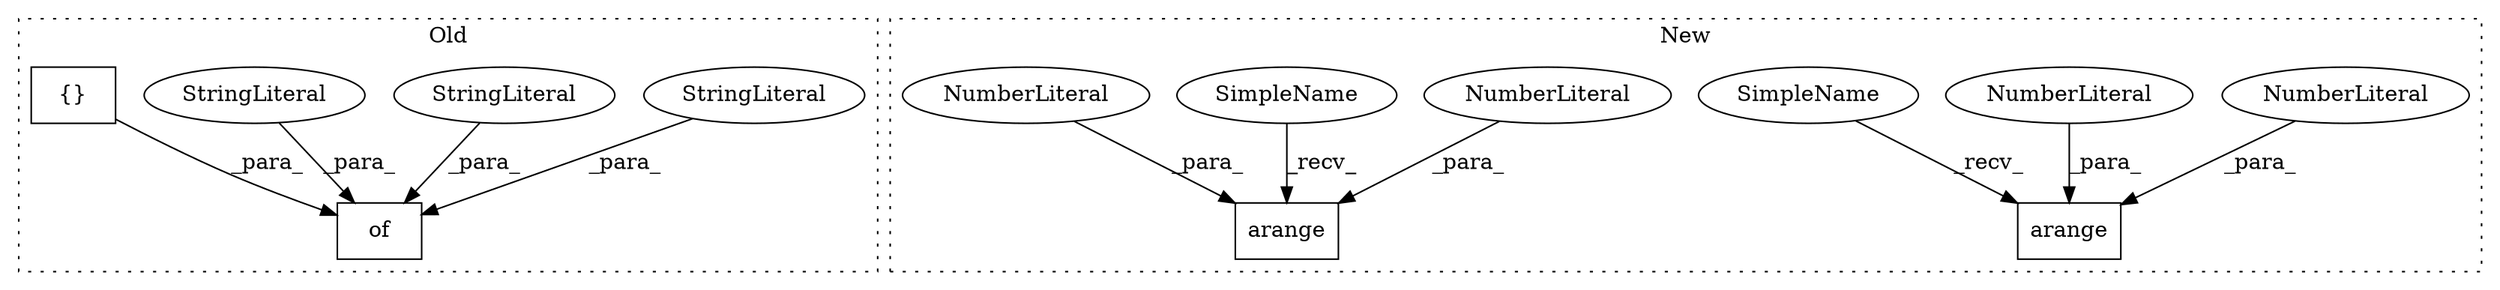 digraph G {
subgraph cluster0 {
1 [label="of" a="32" s="4486,4560" l="3,1" shape="box"];
3 [label="StringLiteral" a="45" s="4489" l="3" shape="ellipse"];
4 [label="StringLiteral" a="45" s="4507" l="7" shape="ellipse"];
6 [label="StringLiteral" a="45" s="4535" l="13" shape="ellipse"];
7 [label="{}" a="4" s="4524,4533" l="1,1" shape="box"];
label = "Old";
style="dotted";
}
subgraph cluster1 {
2 [label="arange" a="32" s="4494,4505" l="7,1" shape="box"];
5 [label="NumberLiteral" a="34" s="4503" l="2" shape="ellipse"];
8 [label="NumberLiteral" a="34" s="4501" l="1" shape="ellipse"];
9 [label="arange" a="32" s="4460,4472" l="7,1" shape="box"];
10 [label="NumberLiteral" a="34" s="4469" l="3" shape="ellipse"];
11 [label="NumberLiteral" a="34" s="4467" l="1" shape="ellipse"];
12 [label="SimpleName" a="42" s="4488" l="5" shape="ellipse"];
13 [label="SimpleName" a="42" s="4454" l="5" shape="ellipse"];
label = "New";
style="dotted";
}
3 -> 1 [label="_para_"];
4 -> 1 [label="_para_"];
5 -> 2 [label="_para_"];
6 -> 1 [label="_para_"];
7 -> 1 [label="_para_"];
8 -> 2 [label="_para_"];
10 -> 9 [label="_para_"];
11 -> 9 [label="_para_"];
12 -> 2 [label="_recv_"];
13 -> 9 [label="_recv_"];
}